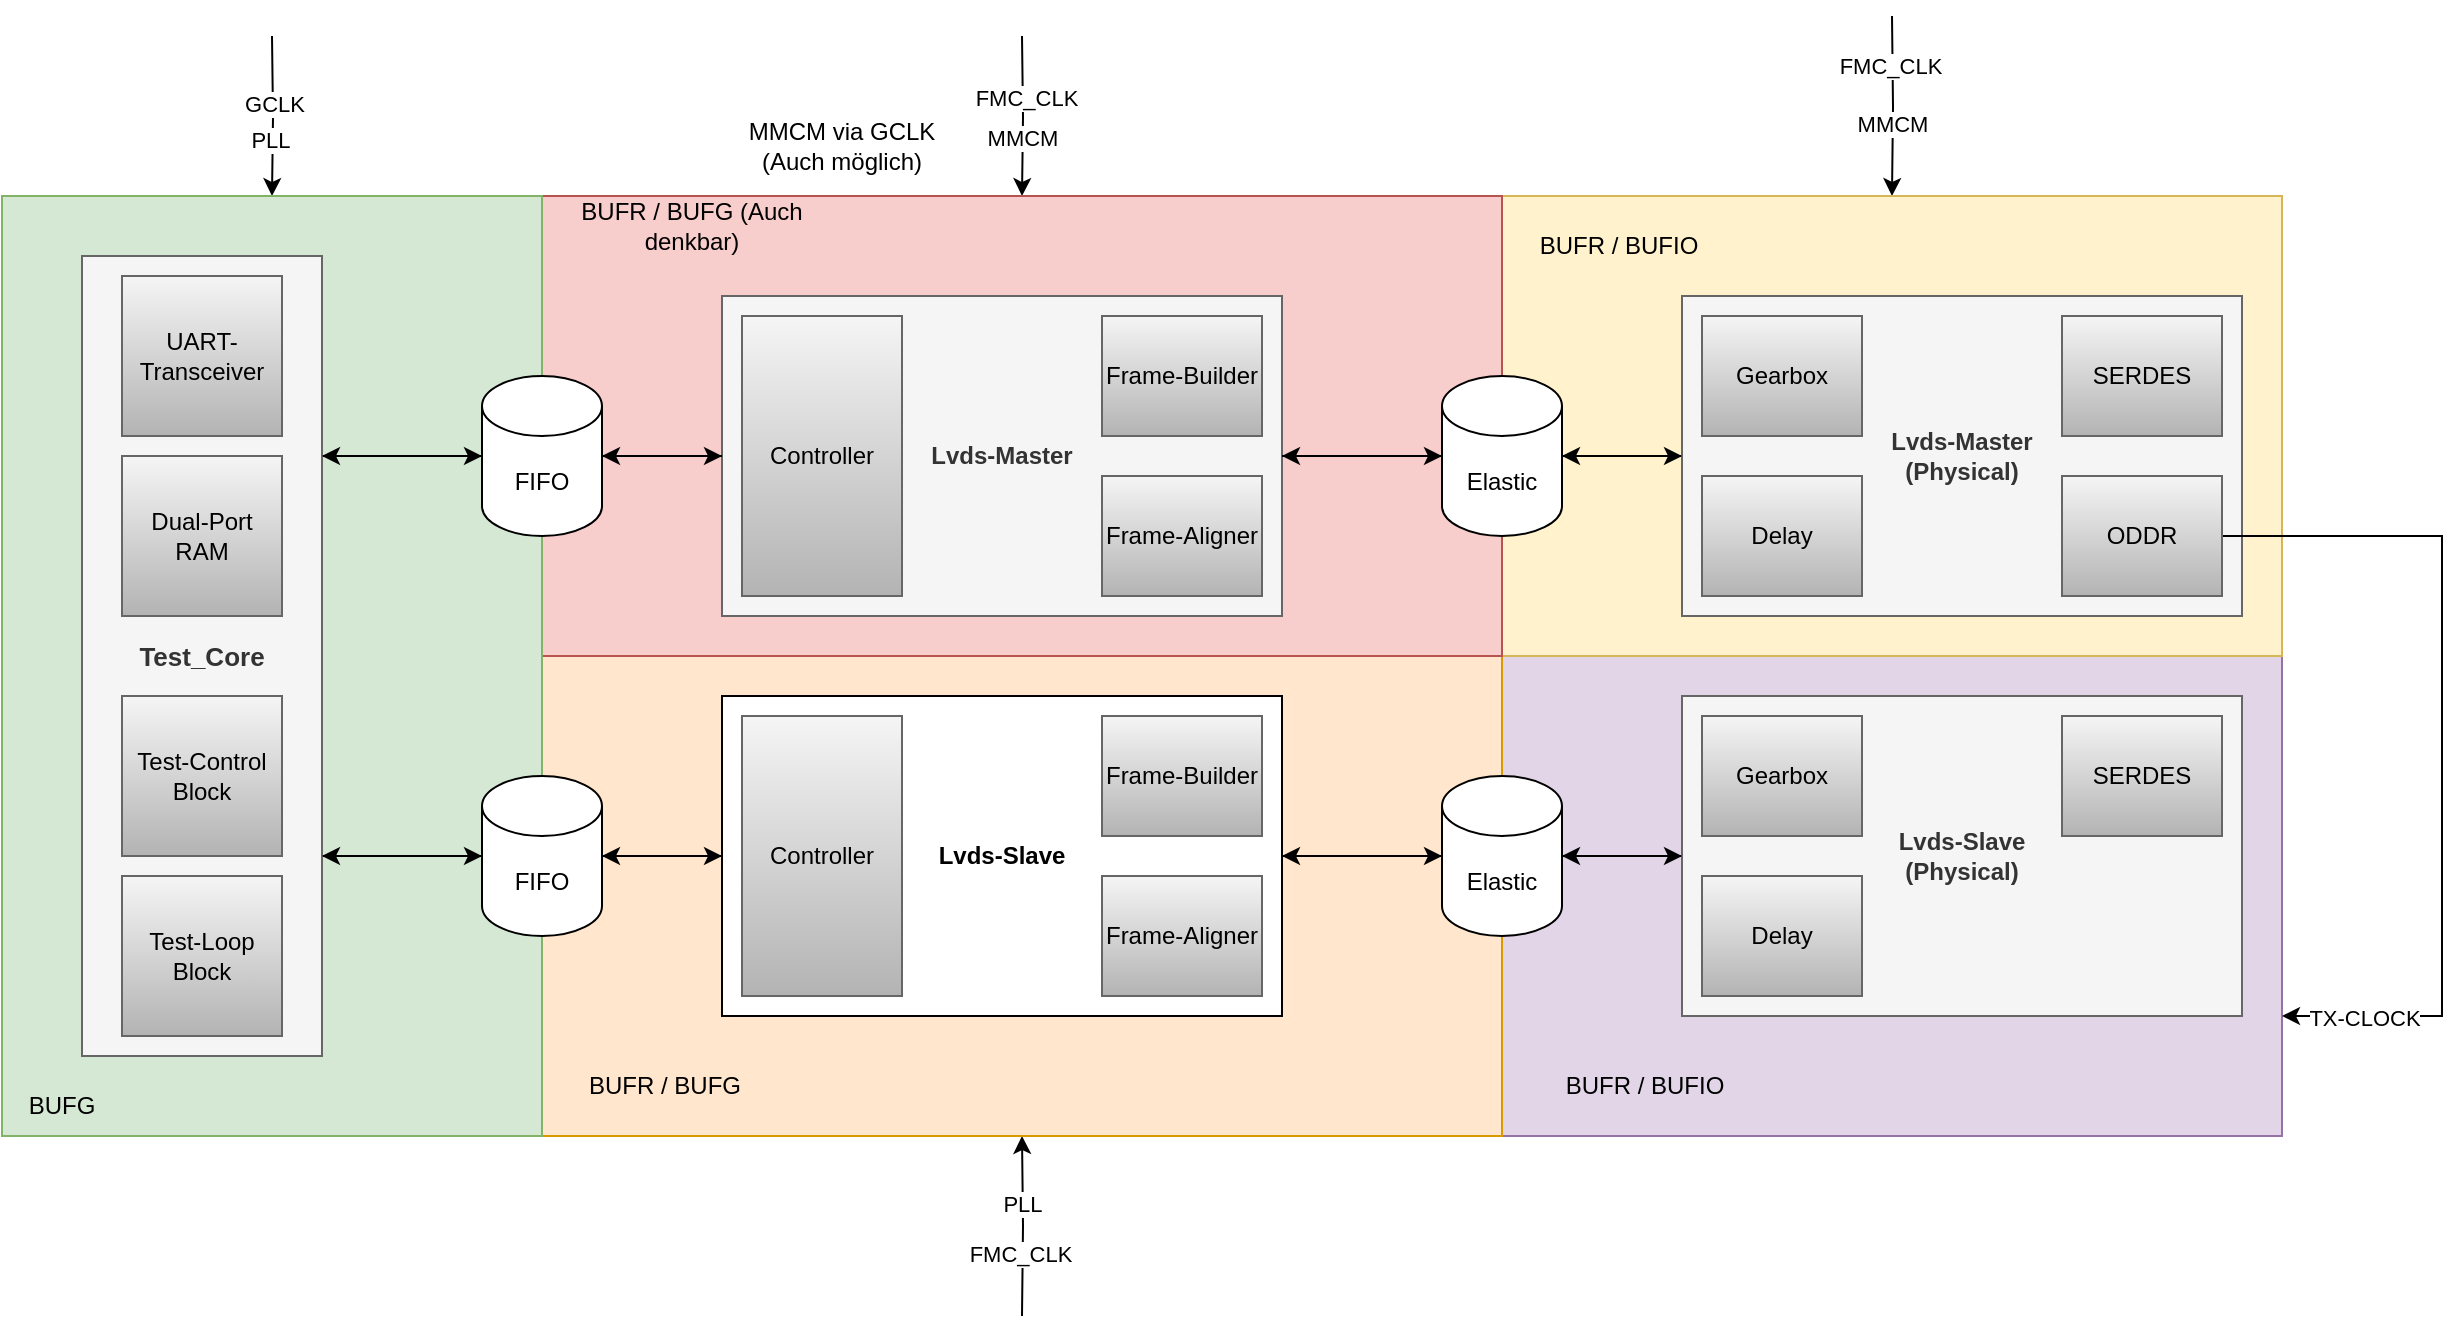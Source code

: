 <mxfile version="24.4.0" type="device">
  <diagram name="Page-1" id="jhKemOOHnK0n_ZZGH8v2">
    <mxGraphModel dx="1134" dy="703" grid="1" gridSize="10" guides="1" tooltips="1" connect="1" arrows="1" fold="1" page="1" pageScale="1" pageWidth="1654" pageHeight="1169" math="0" shadow="0">
      <root>
        <mxCell id="0" />
        <mxCell id="1" parent="0" />
        <mxCell id="-A0YXUbrN51Ob88tYX6_-74" value="" style="rounded=0;whiteSpace=wrap;html=1;fillColor=#e1d5e7;strokeColor=#9673a6;" vertex="1" parent="1">
          <mxGeometry x="790" y="360" width="390" height="240" as="geometry" />
        </mxCell>
        <mxCell id="-A0YXUbrN51Ob88tYX6_-70" style="edgeStyle=orthogonalEdgeStyle;rounded=0;orthogonalLoop=1;jettySize=auto;html=1;" edge="1" parent="1" target="-A0YXUbrN51Ob88tYX6_-54">
          <mxGeometry relative="1" as="geometry">
            <mxPoint x="985" y="40" as="sourcePoint" />
          </mxGeometry>
        </mxCell>
        <mxCell id="-A0YXUbrN51Ob88tYX6_-71" value="FMC_CLK" style="edgeLabel;html=1;align=center;verticalAlign=middle;resizable=0;points=[];" vertex="1" connectable="0" parent="-A0YXUbrN51Ob88tYX6_-70">
          <mxGeometry x="-0.448" y="-2" relative="1" as="geometry">
            <mxPoint as="offset" />
          </mxGeometry>
        </mxCell>
        <mxCell id="-A0YXUbrN51Ob88tYX6_-72" value="MMCM" style="edgeLabel;html=1;align=center;verticalAlign=middle;resizable=0;points=[];" vertex="1" connectable="0" parent="-A0YXUbrN51Ob88tYX6_-70">
          <mxGeometry x="0.204" relative="1" as="geometry">
            <mxPoint as="offset" />
          </mxGeometry>
        </mxCell>
        <mxCell id="-A0YXUbrN51Ob88tYX6_-54" value="" style="rounded=0;whiteSpace=wrap;html=1;fillColor=#fff2cc;strokeColor=#d6b656;" vertex="1" parent="1">
          <mxGeometry x="790" y="130" width="390" height="230" as="geometry" />
        </mxCell>
        <mxCell id="-A0YXUbrN51Ob88tYX6_-39" style="edgeStyle=orthogonalEdgeStyle;rounded=0;orthogonalLoop=1;jettySize=auto;html=1;" edge="1" parent="1" target="-A0YXUbrN51Ob88tYX6_-38">
          <mxGeometry relative="1" as="geometry">
            <mxPoint x="550" y="690" as="sourcePoint" />
          </mxGeometry>
        </mxCell>
        <mxCell id="-A0YXUbrN51Ob88tYX6_-40" value="FMC_CLK" style="edgeLabel;html=1;align=center;verticalAlign=middle;resizable=0;points=[];" vertex="1" connectable="0" parent="-A0YXUbrN51Ob88tYX6_-39">
          <mxGeometry x="-0.316" y="2" relative="1" as="geometry">
            <mxPoint as="offset" />
          </mxGeometry>
        </mxCell>
        <mxCell id="-A0YXUbrN51Ob88tYX6_-41" value="PLL" style="edgeLabel;html=1;align=center;verticalAlign=middle;resizable=0;points=[];" vertex="1" connectable="0" parent="-A0YXUbrN51Ob88tYX6_-39">
          <mxGeometry x="0.249" relative="1" as="geometry">
            <mxPoint as="offset" />
          </mxGeometry>
        </mxCell>
        <mxCell id="-A0YXUbrN51Ob88tYX6_-38" value="" style="rounded=0;whiteSpace=wrap;html=1;fillColor=#ffe6cc;strokeColor=#d79b00;" vertex="1" parent="1">
          <mxGeometry x="310" y="360" width="480" height="240" as="geometry" />
        </mxCell>
        <mxCell id="-A0YXUbrN51Ob88tYX6_-29" style="edgeStyle=orthogonalEdgeStyle;rounded=0;orthogonalLoop=1;jettySize=auto;html=1;" edge="1" parent="1" target="-A0YXUbrN51Ob88tYX6_-28">
          <mxGeometry relative="1" as="geometry">
            <mxPoint x="550" y="50" as="sourcePoint" />
          </mxGeometry>
        </mxCell>
        <mxCell id="-A0YXUbrN51Ob88tYX6_-30" value="FMC_CLK" style="edgeLabel;html=1;align=center;verticalAlign=middle;resizable=0;points=[];" vertex="1" connectable="0" parent="-A0YXUbrN51Ob88tYX6_-29">
          <mxGeometry x="-0.234" y="1" relative="1" as="geometry">
            <mxPoint as="offset" />
          </mxGeometry>
        </mxCell>
        <mxCell id="-A0YXUbrN51Ob88tYX6_-33" value="MMCM" style="edgeLabel;html=1;align=center;verticalAlign=middle;resizable=0;points=[];" vertex="1" connectable="0" parent="-A0YXUbrN51Ob88tYX6_-29">
          <mxGeometry x="0.277" relative="1" as="geometry">
            <mxPoint as="offset" />
          </mxGeometry>
        </mxCell>
        <mxCell id="-A0YXUbrN51Ob88tYX6_-28" value="" style="rounded=0;whiteSpace=wrap;html=1;fillColor=#f8cecc;strokeColor=#b85450;" vertex="1" parent="1">
          <mxGeometry x="310" y="130" width="480" height="230" as="geometry" />
        </mxCell>
        <mxCell id="-A0YXUbrN51Ob88tYX6_-14" style="edgeStyle=orthogonalEdgeStyle;rounded=0;orthogonalLoop=1;jettySize=auto;html=1;" edge="1" parent="1" target="-A0YXUbrN51Ob88tYX6_-8">
          <mxGeometry relative="1" as="geometry">
            <mxPoint x="175" y="50" as="sourcePoint" />
          </mxGeometry>
        </mxCell>
        <mxCell id="-A0YXUbrN51Ob88tYX6_-15" value="GCLK" style="edgeLabel;html=1;align=center;verticalAlign=middle;resizable=0;points=[];" vertex="1" connectable="0" parent="-A0YXUbrN51Ob88tYX6_-14">
          <mxGeometry x="-0.193" relative="1" as="geometry">
            <mxPoint y="1" as="offset" />
          </mxGeometry>
        </mxCell>
        <mxCell id="-A0YXUbrN51Ob88tYX6_-32" value="PLL" style="edgeLabel;html=1;align=center;verticalAlign=middle;resizable=0;points=[];" vertex="1" connectable="0" parent="-A0YXUbrN51Ob88tYX6_-14">
          <mxGeometry x="0.292" y="-1" relative="1" as="geometry">
            <mxPoint as="offset" />
          </mxGeometry>
        </mxCell>
        <mxCell id="-A0YXUbrN51Ob88tYX6_-8" value="" style="rounded=0;whiteSpace=wrap;html=1;fillColor=#d5e8d4;strokeColor=#82b366;" vertex="1" parent="1">
          <mxGeometry x="40" y="130" width="270" height="470" as="geometry" />
        </mxCell>
        <mxCell id="-A0YXUbrN51Ob88tYX6_-5" style="edgeStyle=orthogonalEdgeStyle;rounded=0;orthogonalLoop=1;jettySize=auto;html=1;exitX=1;exitY=0.25;exitDx=0;exitDy=0;" edge="1" parent="1" source="-A0YXUbrN51Ob88tYX6_-1" target="-A0YXUbrN51Ob88tYX6_-4">
          <mxGeometry relative="1" as="geometry" />
        </mxCell>
        <mxCell id="-A0YXUbrN51Ob88tYX6_-7" style="edgeStyle=orthogonalEdgeStyle;rounded=0;orthogonalLoop=1;jettySize=auto;html=1;exitX=1;exitY=0.75;exitDx=0;exitDy=0;" edge="1" parent="1" source="-A0YXUbrN51Ob88tYX6_-1" target="-A0YXUbrN51Ob88tYX6_-6">
          <mxGeometry relative="1" as="geometry" />
        </mxCell>
        <mxCell id="-A0YXUbrN51Ob88tYX6_-1" value="&lt;b&gt;&lt;font style=&quot;font-size: 13px;&quot;&gt;Test_Core&lt;/font&gt;&lt;/b&gt;" style="rounded=0;whiteSpace=wrap;html=1;fillColor=#f5f5f5;fontColor=#333333;strokeColor=#666666;" vertex="1" parent="1">
          <mxGeometry x="80" y="160" width="120" height="400" as="geometry" />
        </mxCell>
        <mxCell id="-A0YXUbrN51Ob88tYX6_-24" style="edgeStyle=orthogonalEdgeStyle;rounded=0;orthogonalLoop=1;jettySize=auto;html=1;entryX=0;entryY=0.5;entryDx=0;entryDy=0;" edge="1" parent="1" source="-A0YXUbrN51Ob88tYX6_-4" target="-A0YXUbrN51Ob88tYX6_-22">
          <mxGeometry relative="1" as="geometry" />
        </mxCell>
        <mxCell id="-A0YXUbrN51Ob88tYX6_-25" style="edgeStyle=orthogonalEdgeStyle;rounded=0;orthogonalLoop=1;jettySize=auto;html=1;entryX=1;entryY=0.25;entryDx=0;entryDy=0;" edge="1" parent="1" source="-A0YXUbrN51Ob88tYX6_-4" target="-A0YXUbrN51Ob88tYX6_-1">
          <mxGeometry relative="1" as="geometry" />
        </mxCell>
        <mxCell id="-A0YXUbrN51Ob88tYX6_-4" value="FIFO" style="shape=cylinder3;whiteSpace=wrap;html=1;boundedLbl=1;backgroundOutline=1;size=15;" vertex="1" parent="1">
          <mxGeometry x="280" y="220" width="60" height="80" as="geometry" />
        </mxCell>
        <mxCell id="-A0YXUbrN51Ob88tYX6_-19" style="edgeStyle=orthogonalEdgeStyle;rounded=0;orthogonalLoop=1;jettySize=auto;html=1;entryX=0;entryY=0.5;entryDx=0;entryDy=0;" edge="1" parent="1" source="-A0YXUbrN51Ob88tYX6_-6" target="-A0YXUbrN51Ob88tYX6_-18">
          <mxGeometry relative="1" as="geometry" />
        </mxCell>
        <mxCell id="-A0YXUbrN51Ob88tYX6_-21" style="edgeStyle=orthogonalEdgeStyle;rounded=0;orthogonalLoop=1;jettySize=auto;html=1;entryX=1;entryY=0.75;entryDx=0;entryDy=0;" edge="1" parent="1" source="-A0YXUbrN51Ob88tYX6_-6" target="-A0YXUbrN51Ob88tYX6_-1">
          <mxGeometry relative="1" as="geometry" />
        </mxCell>
        <mxCell id="-A0YXUbrN51Ob88tYX6_-6" value="FIFO" style="shape=cylinder3;whiteSpace=wrap;html=1;boundedLbl=1;backgroundOutline=1;size=15;" vertex="1" parent="1">
          <mxGeometry x="280" y="420" width="60" height="80" as="geometry" />
        </mxCell>
        <mxCell id="-A0YXUbrN51Ob88tYX6_-9" value="BUFG" style="text;html=1;align=center;verticalAlign=middle;whiteSpace=wrap;rounded=0;" vertex="1" parent="1">
          <mxGeometry x="40" y="570" width="60" height="30" as="geometry" />
        </mxCell>
        <mxCell id="-A0YXUbrN51Ob88tYX6_-10" value="UART-&lt;div&gt;Transceiver&lt;/div&gt;" style="whiteSpace=wrap;html=1;aspect=fixed;fillColor=#f5f5f5;strokeColor=#666666;gradientColor=#b3b3b3;" vertex="1" parent="1">
          <mxGeometry x="100" y="170" width="80" height="80" as="geometry" />
        </mxCell>
        <mxCell id="-A0YXUbrN51Ob88tYX6_-11" value="Dual-Port&lt;div&gt;RAM&lt;/div&gt;" style="whiteSpace=wrap;html=1;aspect=fixed;fillColor=#f5f5f5;strokeColor=#666666;gradientColor=#b3b3b3;" vertex="1" parent="1">
          <mxGeometry x="100" y="260" width="80" height="80" as="geometry" />
        </mxCell>
        <mxCell id="-A0YXUbrN51Ob88tYX6_-12" value="Test-Control&lt;div&gt;Block&lt;/div&gt;" style="whiteSpace=wrap;html=1;aspect=fixed;fillColor=#f5f5f5;strokeColor=#666666;gradientColor=#b3b3b3;" vertex="1" parent="1">
          <mxGeometry x="100" y="380" width="80" height="80" as="geometry" />
        </mxCell>
        <mxCell id="-A0YXUbrN51Ob88tYX6_-13" value="Test-Loop&lt;div&gt;Block&lt;/div&gt;" style="whiteSpace=wrap;html=1;aspect=fixed;fillColor=#f5f5f5;strokeColor=#666666;gradientColor=#b3b3b3;" vertex="1" parent="1">
          <mxGeometry x="100" y="470" width="80" height="80" as="geometry" />
        </mxCell>
        <mxCell id="-A0YXUbrN51Ob88tYX6_-20" style="edgeStyle=orthogonalEdgeStyle;rounded=0;orthogonalLoop=1;jettySize=auto;html=1;" edge="1" parent="1" source="-A0YXUbrN51Ob88tYX6_-18" target="-A0YXUbrN51Ob88tYX6_-6">
          <mxGeometry relative="1" as="geometry" />
        </mxCell>
        <mxCell id="-A0YXUbrN51Ob88tYX6_-18" value="&lt;b&gt;Lvds-Slave&lt;/b&gt;" style="rounded=0;whiteSpace=wrap;html=1;" vertex="1" parent="1">
          <mxGeometry x="400" y="380" width="280" height="160" as="geometry" />
        </mxCell>
        <mxCell id="-A0YXUbrN51Ob88tYX6_-22" value="&lt;b&gt;Lvds-Master&lt;/b&gt;" style="rounded=0;whiteSpace=wrap;html=1;fillColor=#f5f5f5;fontColor=#333333;strokeColor=#666666;" vertex="1" parent="1">
          <mxGeometry x="400" y="180" width="280" height="160" as="geometry" />
        </mxCell>
        <mxCell id="-A0YXUbrN51Ob88tYX6_-23" style="edgeStyle=orthogonalEdgeStyle;rounded=0;orthogonalLoop=1;jettySize=auto;html=1;entryX=1;entryY=0.5;entryDx=0;entryDy=0;entryPerimeter=0;" edge="1" parent="1" source="-A0YXUbrN51Ob88tYX6_-22" target="-A0YXUbrN51Ob88tYX6_-4">
          <mxGeometry relative="1" as="geometry" />
        </mxCell>
        <mxCell id="-A0YXUbrN51Ob88tYX6_-26" value="Frame-Builder" style="rounded=0;whiteSpace=wrap;html=1;fillColor=#f5f5f5;strokeColor=#666666;gradientColor=#b3b3b3;" vertex="1" parent="1">
          <mxGeometry x="590" y="190" width="80" height="60" as="geometry" />
        </mxCell>
        <mxCell id="-A0YXUbrN51Ob88tYX6_-27" value="Frame-Aligner" style="rounded=0;whiteSpace=wrap;html=1;fillColor=#f5f5f5;strokeColor=#666666;gradientColor=#b3b3b3;" vertex="1" parent="1">
          <mxGeometry x="590" y="270" width="80" height="60" as="geometry" />
        </mxCell>
        <mxCell id="-A0YXUbrN51Ob88tYX6_-31" value="BUFR / BUFG (Auch denkbar)" style="text;html=1;align=center;verticalAlign=middle;whiteSpace=wrap;rounded=0;" vertex="1" parent="1">
          <mxGeometry x="320" y="130" width="130" height="30" as="geometry" />
        </mxCell>
        <mxCell id="-A0YXUbrN51Ob88tYX6_-34" value="Controller" style="rounded=0;whiteSpace=wrap;html=1;fillColor=#f5f5f5;strokeColor=#666666;gradientColor=#b3b3b3;" vertex="1" parent="1">
          <mxGeometry x="410" y="190" width="80" height="140" as="geometry" />
        </mxCell>
        <mxCell id="-A0YXUbrN51Ob88tYX6_-35" value="Frame-Aligner" style="rounded=0;whiteSpace=wrap;html=1;fillColor=#f5f5f5;strokeColor=#666666;gradientColor=#b3b3b3;" vertex="1" parent="1">
          <mxGeometry x="590" y="470" width="80" height="60" as="geometry" />
        </mxCell>
        <mxCell id="-A0YXUbrN51Ob88tYX6_-36" value="Frame-Builder" style="rounded=0;whiteSpace=wrap;html=1;fillColor=#f5f5f5;strokeColor=#666666;gradientColor=#b3b3b3;" vertex="1" parent="1">
          <mxGeometry x="590" y="390" width="80" height="60" as="geometry" />
        </mxCell>
        <mxCell id="-A0YXUbrN51Ob88tYX6_-37" value="Controller" style="rounded=0;whiteSpace=wrap;html=1;fillColor=#f5f5f5;strokeColor=#666666;gradientColor=#b3b3b3;" vertex="1" parent="1">
          <mxGeometry x="410" y="390" width="80" height="140" as="geometry" />
        </mxCell>
        <mxCell id="-A0YXUbrN51Ob88tYX6_-47" style="edgeStyle=orthogonalEdgeStyle;rounded=0;orthogonalLoop=1;jettySize=auto;html=1;" edge="1" parent="1" source="-A0YXUbrN51Ob88tYX6_-42">
          <mxGeometry relative="1" as="geometry">
            <mxPoint x="820" y="260" as="targetPoint" />
          </mxGeometry>
        </mxCell>
        <mxCell id="-A0YXUbrN51Ob88tYX6_-42" value="&lt;b&gt;Lvds-Master&lt;/b&gt;&lt;div&gt;&lt;b&gt;(Physical)&lt;/b&gt;&lt;/div&gt;" style="rounded=0;whiteSpace=wrap;html=1;fillColor=#f5f5f5;fontColor=#333333;strokeColor=#666666;" vertex="1" parent="1">
          <mxGeometry x="880" y="180" width="280" height="160" as="geometry" />
        </mxCell>
        <mxCell id="-A0YXUbrN51Ob88tYX6_-45" style="edgeStyle=orthogonalEdgeStyle;rounded=0;orthogonalLoop=1;jettySize=auto;html=1;entryX=1;entryY=0.5;entryDx=0;entryDy=0;" edge="1" parent="1" source="-A0YXUbrN51Ob88tYX6_-43" target="-A0YXUbrN51Ob88tYX6_-22">
          <mxGeometry relative="1" as="geometry" />
        </mxCell>
        <mxCell id="-A0YXUbrN51Ob88tYX6_-46" style="edgeStyle=orthogonalEdgeStyle;rounded=0;orthogonalLoop=1;jettySize=auto;html=1;entryX=0;entryY=0.5;entryDx=0;entryDy=0;" edge="1" parent="1" source="-A0YXUbrN51Ob88tYX6_-43" target="-A0YXUbrN51Ob88tYX6_-42">
          <mxGeometry relative="1" as="geometry" />
        </mxCell>
        <mxCell id="-A0YXUbrN51Ob88tYX6_-43" value="Elastic" style="shape=cylinder3;whiteSpace=wrap;html=1;boundedLbl=1;backgroundOutline=1;size=15;" vertex="1" parent="1">
          <mxGeometry x="760" y="220" width="60" height="80" as="geometry" />
        </mxCell>
        <mxCell id="-A0YXUbrN51Ob88tYX6_-44" style="edgeStyle=orthogonalEdgeStyle;rounded=0;orthogonalLoop=1;jettySize=auto;html=1;entryX=0;entryY=0.5;entryDx=0;entryDy=0;entryPerimeter=0;" edge="1" parent="1" source="-A0YXUbrN51Ob88tYX6_-22" target="-A0YXUbrN51Ob88tYX6_-43">
          <mxGeometry relative="1" as="geometry" />
        </mxCell>
        <mxCell id="-A0YXUbrN51Ob88tYX6_-48" style="edgeStyle=orthogonalEdgeStyle;rounded=0;orthogonalLoop=1;jettySize=auto;html=1;" edge="1" parent="1" source="-A0YXUbrN51Ob88tYX6_-49">
          <mxGeometry relative="1" as="geometry">
            <mxPoint x="820" y="460" as="targetPoint" />
          </mxGeometry>
        </mxCell>
        <mxCell id="-A0YXUbrN51Ob88tYX6_-49" value="&lt;b&gt;Lvds-Slave&lt;/b&gt;&lt;div&gt;&lt;b&gt;(Physical)&lt;/b&gt;&lt;/div&gt;" style="rounded=0;whiteSpace=wrap;html=1;fillColor=#f5f5f5;fontColor=#333333;strokeColor=#666666;" vertex="1" parent="1">
          <mxGeometry x="880" y="380" width="280" height="160" as="geometry" />
        </mxCell>
        <mxCell id="-A0YXUbrN51Ob88tYX6_-50" style="edgeStyle=orthogonalEdgeStyle;rounded=0;orthogonalLoop=1;jettySize=auto;html=1;entryX=0;entryY=0.5;entryDx=0;entryDy=0;" edge="1" parent="1" source="-A0YXUbrN51Ob88tYX6_-51" target="-A0YXUbrN51Ob88tYX6_-49">
          <mxGeometry relative="1" as="geometry" />
        </mxCell>
        <mxCell id="-A0YXUbrN51Ob88tYX6_-52" style="edgeStyle=orthogonalEdgeStyle;rounded=0;orthogonalLoop=1;jettySize=auto;html=1;entryX=1;entryY=0.5;entryDx=0;entryDy=0;" edge="1" parent="1" source="-A0YXUbrN51Ob88tYX6_-51" target="-A0YXUbrN51Ob88tYX6_-18">
          <mxGeometry relative="1" as="geometry" />
        </mxCell>
        <mxCell id="-A0YXUbrN51Ob88tYX6_-51" value="Elastic" style="shape=cylinder3;whiteSpace=wrap;html=1;boundedLbl=1;backgroundOutline=1;size=15;" vertex="1" parent="1">
          <mxGeometry x="760" y="420" width="60" height="80" as="geometry" />
        </mxCell>
        <mxCell id="-A0YXUbrN51Ob88tYX6_-53" style="edgeStyle=orthogonalEdgeStyle;rounded=0;orthogonalLoop=1;jettySize=auto;html=1;entryX=0;entryY=0.5;entryDx=0;entryDy=0;entryPerimeter=0;" edge="1" parent="1" source="-A0YXUbrN51Ob88tYX6_-18" target="-A0YXUbrN51Ob88tYX6_-51">
          <mxGeometry relative="1" as="geometry" />
        </mxCell>
        <mxCell id="-A0YXUbrN51Ob88tYX6_-58" value="MMCM via GCLK (Auch möglich)" style="text;html=1;align=center;verticalAlign=middle;whiteSpace=wrap;rounded=0;" vertex="1" parent="1">
          <mxGeometry x="400" y="90" width="120" height="30" as="geometry" />
        </mxCell>
        <mxCell id="-A0YXUbrN51Ob88tYX6_-59" value="SERDES" style="rounded=0;whiteSpace=wrap;html=1;fillColor=#f5f5f5;strokeColor=#666666;gradientColor=#b3b3b3;" vertex="1" parent="1">
          <mxGeometry x="1070" y="190" width="80" height="60" as="geometry" />
        </mxCell>
        <mxCell id="-A0YXUbrN51Ob88tYX6_-75" style="edgeStyle=orthogonalEdgeStyle;rounded=0;orthogonalLoop=1;jettySize=auto;html=1;entryX=1;entryY=0.75;entryDx=0;entryDy=0;" edge="1" parent="1" source="-A0YXUbrN51Ob88tYX6_-60" target="-A0YXUbrN51Ob88tYX6_-74">
          <mxGeometry relative="1" as="geometry">
            <Array as="points">
              <mxPoint x="1260" y="300" />
              <mxPoint x="1260" y="540" />
            </Array>
          </mxGeometry>
        </mxCell>
        <mxCell id="-A0YXUbrN51Ob88tYX6_-76" value="TX-CLOCK" style="edgeLabel;html=1;align=center;verticalAlign=middle;resizable=0;points=[];" vertex="1" connectable="0" parent="-A0YXUbrN51Ob88tYX6_-75">
          <mxGeometry x="0.812" y="1" relative="1" as="geometry">
            <mxPoint as="offset" />
          </mxGeometry>
        </mxCell>
        <mxCell id="-A0YXUbrN51Ob88tYX6_-60" value="ODDR" style="rounded=0;whiteSpace=wrap;html=1;fillColor=#f5f5f5;strokeColor=#666666;gradientColor=#b3b3b3;" vertex="1" parent="1">
          <mxGeometry x="1070" y="270" width="80" height="60" as="geometry" />
        </mxCell>
        <mxCell id="-A0YXUbrN51Ob88tYX6_-61" value="SERDES" style="rounded=0;whiteSpace=wrap;html=1;fillColor=#f5f5f5;strokeColor=#666666;gradientColor=#b3b3b3;" vertex="1" parent="1">
          <mxGeometry x="1070" y="390" width="80" height="60" as="geometry" />
        </mxCell>
        <mxCell id="-A0YXUbrN51Ob88tYX6_-64" value="Gearbox" style="rounded=0;whiteSpace=wrap;html=1;fillColor=#f5f5f5;strokeColor=#666666;gradientColor=#b3b3b3;" vertex="1" parent="1">
          <mxGeometry x="890" y="190" width="80" height="60" as="geometry" />
        </mxCell>
        <mxCell id="-A0YXUbrN51Ob88tYX6_-65" value="Delay" style="rounded=0;whiteSpace=wrap;html=1;fillColor=#f5f5f5;strokeColor=#666666;gradientColor=#b3b3b3;" vertex="1" parent="1">
          <mxGeometry x="890" y="270" width="80" height="60" as="geometry" />
        </mxCell>
        <mxCell id="-A0YXUbrN51Ob88tYX6_-66" value="Gearbox" style="rounded=0;whiteSpace=wrap;html=1;fillColor=#f5f5f5;strokeColor=#666666;gradientColor=#b3b3b3;" vertex="1" parent="1">
          <mxGeometry x="890" y="390" width="80" height="60" as="geometry" />
        </mxCell>
        <mxCell id="-A0YXUbrN51Ob88tYX6_-67" value="Delay" style="rounded=0;whiteSpace=wrap;html=1;fillColor=#f5f5f5;strokeColor=#666666;gradientColor=#b3b3b3;" vertex="1" parent="1">
          <mxGeometry x="890" y="470" width="80" height="60" as="geometry" />
        </mxCell>
        <mxCell id="-A0YXUbrN51Ob88tYX6_-73" value="BUFR / BUFIO" style="text;html=1;align=center;verticalAlign=middle;whiteSpace=wrap;rounded=0;" vertex="1" parent="1">
          <mxGeometry x="797" y="140" width="103" height="30" as="geometry" />
        </mxCell>
        <mxCell id="-A0YXUbrN51Ob88tYX6_-77" value="BUFR / BUFG" style="text;html=1;align=center;verticalAlign=middle;whiteSpace=wrap;rounded=0;" vertex="1" parent="1">
          <mxGeometry x="320" y="560" width="103" height="30" as="geometry" />
        </mxCell>
        <mxCell id="-A0YXUbrN51Ob88tYX6_-78" value="BUFR / BUFIO" style="text;html=1;align=center;verticalAlign=middle;whiteSpace=wrap;rounded=0;" vertex="1" parent="1">
          <mxGeometry x="810" y="560" width="103" height="30" as="geometry" />
        </mxCell>
      </root>
    </mxGraphModel>
  </diagram>
</mxfile>
